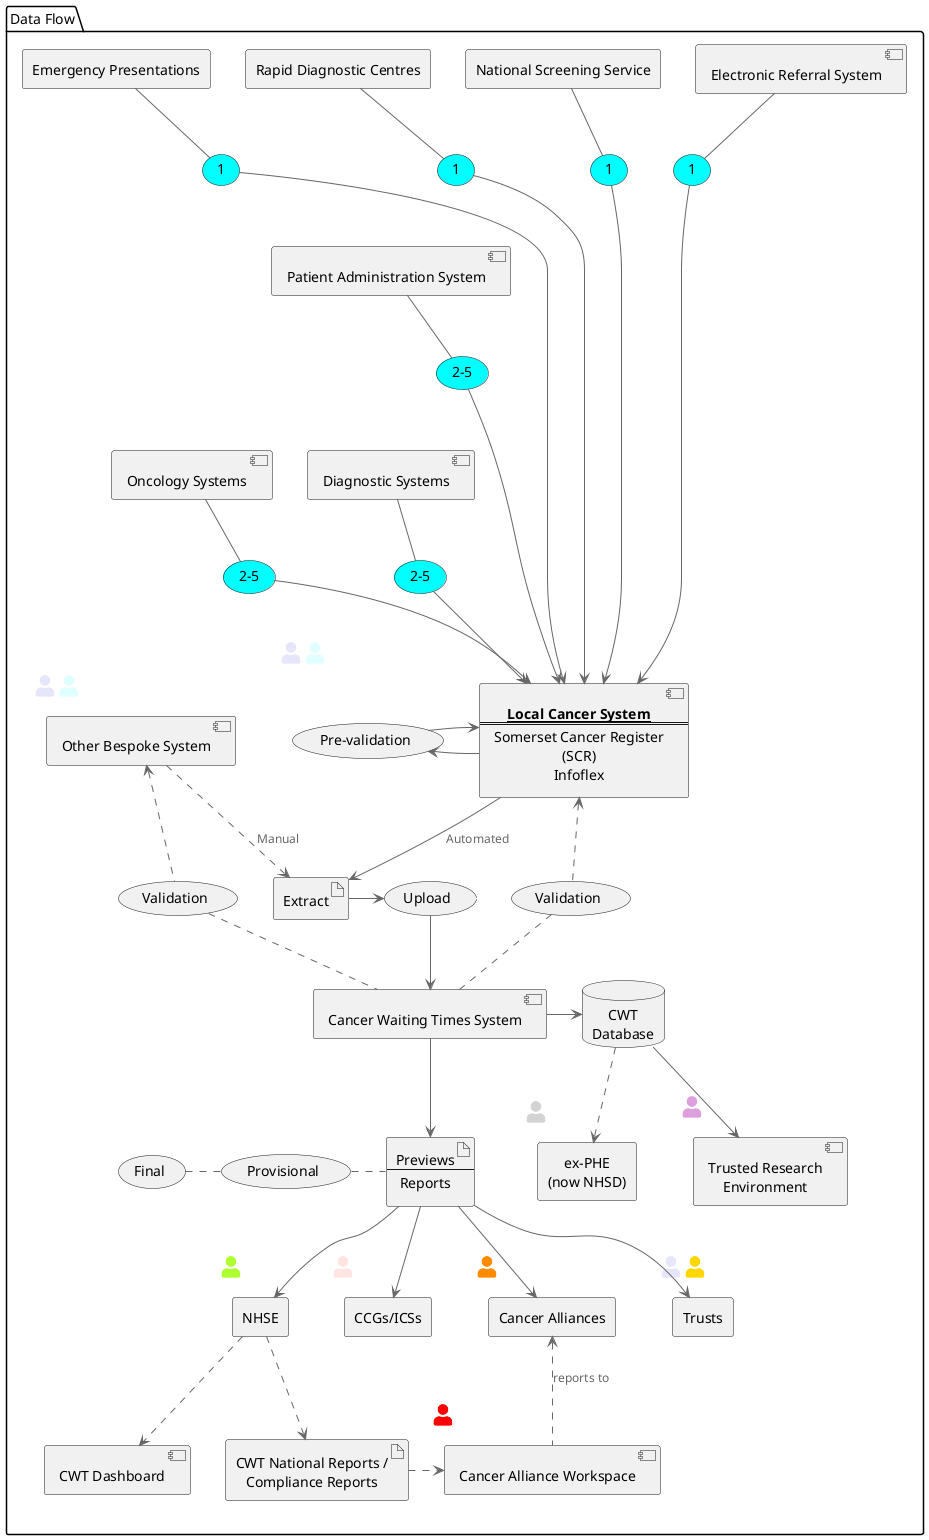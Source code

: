 @startuml

!include <C4/C4_Container>
!$smallPerson = $person{scale=0.5}
'left to right direction
'skinparam Shadowing false
skinparam Frame {
  BorderColor #Transparent
}

package "Data Flow" {
  component "Electronic Referral System" as ers  
  rectangle "National Screening Service" as nss
  rectangle "Rapid Diagnostic Centres" as rdc
  rectangle "Emergency Presentations" as ep


  component "Patient Administration System" as pas
  component "Diagnostic Systems" as ds
  component "Oncology Systems" as os
  frame "<color:#Lavender><$smallPerson></color><color:#LightCyan><$smallPerson></color>" as f1 {
    usecase "Pre-validation" as pvd
    component lcs [
      <b><u>Local Cancer System  
      ====
      Somerset Cancer Register (SCR)
      Infoflex 
    ]
  }
  component "Cancer Waiting Times System" as cwt
  frame "<color:#Plum><$smallPerson></color>" as f8 {
    component "Trusted Research Environment" as tre
  } 
  frame "<color:#Lavender><$smallPerson></color><color:#LightCyan><$smallPerson></color>" as f2 {
    component "Other Bespoke System" as oth
  }
  database db [
    CWT
    Database
  ]

  artifact rpt [
  Previews
  ----
  Reports
  ]
  
  usecase "1" as p1a #Cyan
  usecase "1" as p1b #Cyan
  usecase "1" as p1c #Cyan
  usecase "1" as p1d #Cyan   
  usecase "2-5" as p25a #Cyan
  usecase "2-5" as p25b #Cyan
  usecase "2-5" as p25c #Cyan  

  usecase "Provisional" as prov
  usecase "Final" as final

  usecase "Validation" as vld2 
  artifact "Extract" as ex
  usecase "Upload" as up
  
  usecase "Validation" as vld
  frame "<color:#GreenYellow><$smallPerson></color>" as f3 {
    rectangle "NHSE" as nhse
  }
  frame "<color:#MistyRose><$smallPerson></color>" as f4 {
    rectangle "CCGs/ICSs" as ics
  }
  frame "<color:#DarkOrange><$smallPerson></color>" as f5 {
    rectangle "Cancer Alliances" as ca
  }  
  frame "<color:#Lavender><$smallPerson></color><color:#Gold><$smallPerson></color>" as f6 {
    rectangle "Trusts" as ht
  }  
  frame "<color:#LightGrey><$smallPerson></color>" as f7 {
    rectangle "ex-PHE\n(now NHSD)" as nhsd 
  } 

  component "CWT Dashboard" as cdb
  artifact "CWT National Reports / Compliance Reports" as frpt

  frame "<color:#Red><$smallPerson></color>" as f9 {
    component "Cancer Alliance Workspace" as wks
  }

}



ers -- p1a
p1a ------> lcs

nss -- p1b
p1b ------> lcs

rdc -- p1c
p1c ------> lcs

ep -- p1d
p1d ------> lcs

pas -- p25a
p25a ----> lcs
ds -- p25b

p25b --> lcs

os -- p25c
p25c --> lcs

up --> cwt

lcs --> ex : Automated
ex -> up

cwt -> db

lcs -> pvd
pvd -> lcs

oth ..> ex : Manual

lcs <.. vld
vld .. cwt

vld2 .. cwt
oth <.. vld2

db ..> nhsd
db --> tre

cwt --> rpt

prov . rpt
final . prov

rpt --> nhse
rpt --> ics
rpt --> ca
rpt --> ht

nhse ..> cdb
nhse ..> frpt

frpt .> wks
ca <.. wks : reports to

' layout 
up -[#hidden] vld
vld2 -[#hidden] ex

' end-layout

@enduml